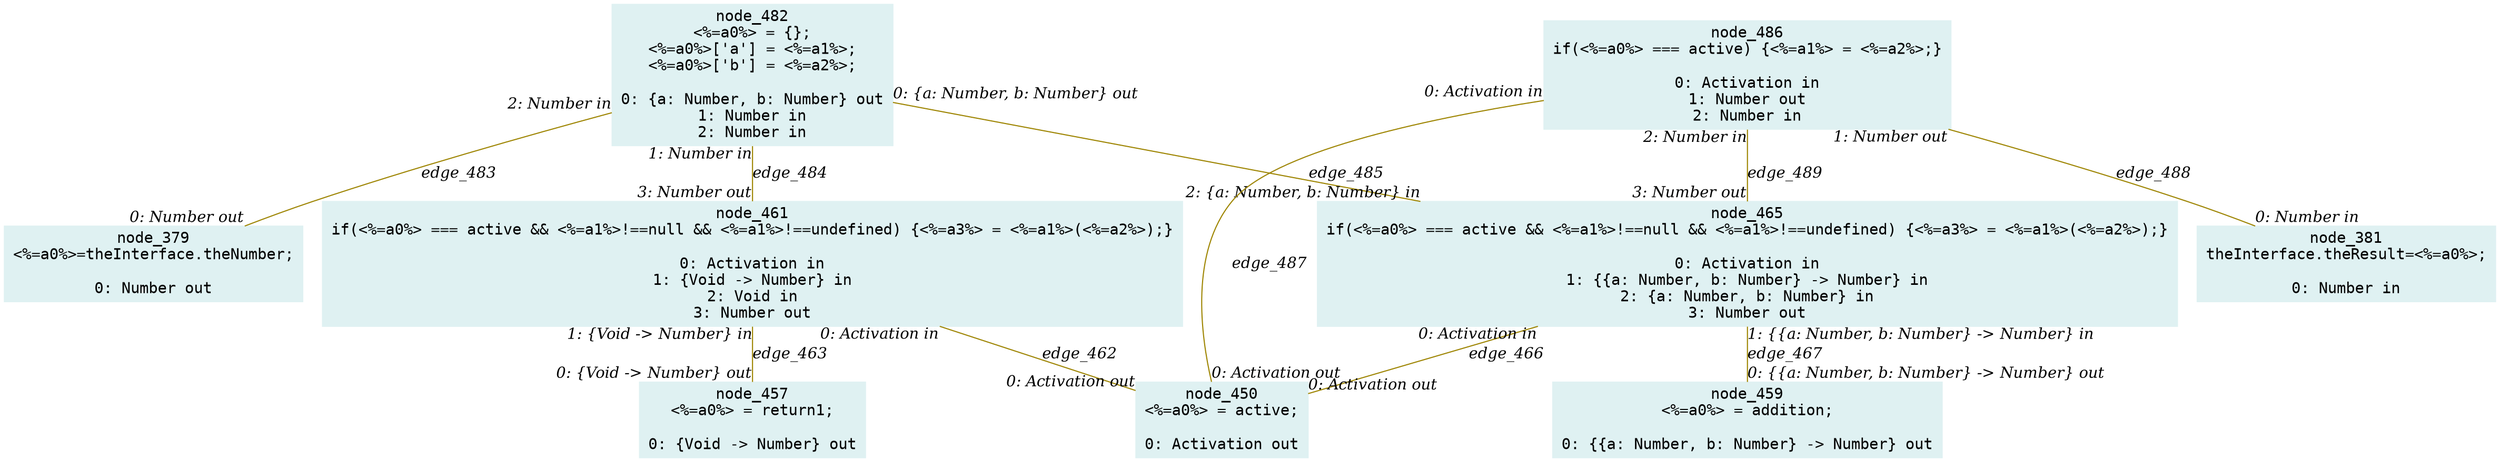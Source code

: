 digraph g{node_379 [shape="box", style="filled", color="#dff1f2", fontname="Courier", label="node_379
<%=a0%>=theInterface.theNumber;

0: Number out" ]
node_381 [shape="box", style="filled", color="#dff1f2", fontname="Courier", label="node_381
theInterface.theResult=<%=a0%>;

0: Number in" ]
node_450 [shape="box", style="filled", color="#dff1f2", fontname="Courier", label="node_450
<%=a0%> = active;

0: Activation out" ]
node_457 [shape="box", style="filled", color="#dff1f2", fontname="Courier", label="node_457
<%=a0%> = return1;

0: {Void -> Number} out" ]
node_459 [shape="box", style="filled", color="#dff1f2", fontname="Courier", label="node_459
<%=a0%> = addition;

0: {{a: Number, b: Number} -> Number} out" ]
node_461 [shape="box", style="filled", color="#dff1f2", fontname="Courier", label="node_461
if(<%=a0%> === active && <%=a1%>!==null && <%=a1%>!==undefined) {<%=a3%> = <%=a1%>(<%=a2%>);}

0: Activation in
1: {Void -> Number} in
2: Void in
3: Number out" ]
node_465 [shape="box", style="filled", color="#dff1f2", fontname="Courier", label="node_465
if(<%=a0%> === active && <%=a1%>!==null && <%=a1%>!==undefined) {<%=a3%> = <%=a1%>(<%=a2%>);}

0: Activation in
1: {{a: Number, b: Number} -> Number} in
2: {a: Number, b: Number} in
3: Number out" ]
node_482 [shape="box", style="filled", color="#dff1f2", fontname="Courier", label="node_482
<%=a0%> = {};
<%=a0%>['a'] = <%=a1%>;
<%=a0%>['b'] = <%=a2%>;

0: {a: Number, b: Number} out
1: Number in
2: Number in" ]
node_486 [shape="box", style="filled", color="#dff1f2", fontname="Courier", label="node_486
if(<%=a0%> === active) {<%=a1%> = <%=a2%>;}

0: Activation in
1: Number out
2: Number in" ]
node_461 -> node_450 [dir=none, arrowHead=none, fontname="Times-Italic", arrowsize=1, color="#9d8400", label="edge_462",  headlabel="0: Activation out", taillabel="0: Activation in" ]
node_461 -> node_457 [dir=none, arrowHead=none, fontname="Times-Italic", arrowsize=1, color="#9d8400", label="edge_463",  headlabel="0: {Void -> Number} out", taillabel="1: {Void -> Number} in" ]
node_465 -> node_450 [dir=none, arrowHead=none, fontname="Times-Italic", arrowsize=1, color="#9d8400", label="edge_466",  headlabel="0: Activation out", taillabel="0: Activation in" ]
node_465 -> node_459 [dir=none, arrowHead=none, fontname="Times-Italic", arrowsize=1, color="#9d8400", label="edge_467",  headlabel="0: {{a: Number, b: Number} -> Number} out", taillabel="1: {{a: Number, b: Number} -> Number} in" ]
node_482 -> node_379 [dir=none, arrowHead=none, fontname="Times-Italic", arrowsize=1, color="#9d8400", label="edge_483",  headlabel="0: Number out", taillabel="2: Number in" ]
node_482 -> node_461 [dir=none, arrowHead=none, fontname="Times-Italic", arrowsize=1, color="#9d8400", label="edge_484",  headlabel="3: Number out", taillabel="1: Number in" ]
node_482 -> node_465 [dir=none, arrowHead=none, fontname="Times-Italic", arrowsize=1, color="#9d8400", label="edge_485",  headlabel="2: {a: Number, b: Number} in", taillabel="0: {a: Number, b: Number} out" ]
node_486 -> node_450 [dir=none, arrowHead=none, fontname="Times-Italic", arrowsize=1, color="#9d8400", label="edge_487",  headlabel="0: Activation out", taillabel="0: Activation in" ]
node_486 -> node_381 [dir=none, arrowHead=none, fontname="Times-Italic", arrowsize=1, color="#9d8400", label="edge_488",  headlabel="0: Number in", taillabel="1: Number out" ]
node_486 -> node_465 [dir=none, arrowHead=none, fontname="Times-Italic", arrowsize=1, color="#9d8400", label="edge_489",  headlabel="3: Number out", taillabel="2: Number in" ]
}